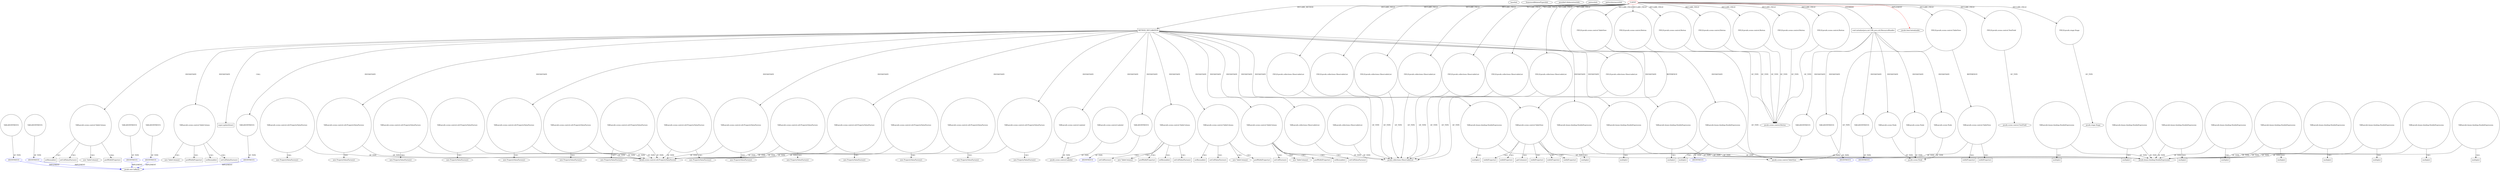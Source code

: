 digraph {
baseInfo[graphId=895,category="pattern",isAnonymous=false,possibleRelation=true]
frameworkRelatedTypesInfo[0="javafx.fxml.Initializable"]
possibleCollaborationsInfo[0="895~INSTANTIATION-~javafx.fxml.Initializable ~javafx.util.Callback ~false~true",1="895~INSTANTIATION-~javafx.fxml.Initializable ~javafx.util.Callback ~false~true",2="895~INSTANTIATION-CLIENT_METHOD_DECLARATION-~javafx.fxml.Initializable ~javafx.util.Callback ~false~true",3="895~INSTANTIATION-~javafx.fxml.Initializable ~javafx.util.Callback ~false~true",4="895~INSTANTIATION-~javafx.fxml.Initializable ~javafx.util.Callback ~false~true"]
patternInfo[frequency=2.0,patternRootClient=0]
patternInstancesInfo[0="bianconejo-CEFX~/bianconejo-CEFX/CEFX-master/src/cefx/CEPrincipalController.java~CEPrincipalController~2114",1="bianconejo-CEFX~/bianconejo-CEFX/CEFX-master/src/cefx/CECommandeController.java~CECommandeController~2084"]
508[label="javafx.util.Callback",vertexType="FRAMEWORK_INTERFACE_TYPE",isFrameworkType=false]
738[label="ANONYMOUS",vertexType="REFERENCE_ANONYMOUS_DECLARATION",isFrameworkType=false,color=blue]
1039[label="ANONYMOUS",vertexType="REFERENCE_ANONYMOUS_DECLARATION",isFrameworkType=false,color=blue]
1330[label="ANONYMOUS",vertexType="REFERENCE_ANONYMOUS_DECLARATION",isFrameworkType=false,color=blue]
530[label="ANONYMOUS",vertexType="REFERENCE_ANONYMOUS_DECLARATION",isFrameworkType=false,color=blue]
1121[label="ANONYMOUS",vertexType="REFERENCE_ANONYMOUS_DECLARATION",isFrameworkType=false,color=blue]
1329[label="VAR:ANONYMOUS",vertexType="VARIABLE_EXPRESION",isFrameworkType=false,shape=circle]
1120[label="VAR:ANONYMOUS",vertexType="VARIABLE_EXPRESION",isFrameworkType=false,shape=circle]
737[label="VAR:ANONYMOUS",vertexType="VARIABLE_EXPRESION",isFrameworkType=false,shape=circle]
1038[label="VAR:ANONYMOUS",vertexType="VARIABLE_EXPRESION",isFrameworkType=false,shape=circle]
529[label="VAR:ANONYMOUS",vertexType="VARIABLE_EXPRESION",isFrameworkType=false,shape=circle]
1297[label="METHOD_DECLARATION",vertexType="CLIENT_METHOD_DECLARATION",isFrameworkType=false,shape=box]
0[label="CLIENT",vertexType="ROOT_CLIENT_CLASS_DECLARATION",isFrameworkType=false,color=red]
25[label="FIELD:javafx.scene.control.Button",vertexType="FIELD_DECLARATION",isFrameworkType=false,shape=circle]
9[label="FIELD:javafx.scene.control.Button",vertexType="FIELD_DECLARATION",isFrameworkType=false,shape=circle]
13[label="FIELD:javafx.scene.control.Button",vertexType="FIELD_DECLARATION",isFrameworkType=false,shape=circle]
15[label="FIELD:javafx.scene.control.Button",vertexType="FIELD_DECLARATION",isFrameworkType=false,shape=circle]
11[label="FIELD:javafx.scene.control.Button",vertexType="FIELD_DECLARATION",isFrameworkType=false,shape=circle]
19[label="FIELD:javafx.scene.control.Button",vertexType="FIELD_DECLARATION",isFrameworkType=false,shape=circle]
55[label="FIELD:javafx.collections.ObservableList",vertexType="FIELD_DECLARATION",isFrameworkType=false,shape=circle]
5[label="javafx.collections.ObservableList",vertexType="FRAMEWORK_INTERFACE_TYPE",isFrameworkType=false]
27[label="FIELD:javafx.collections.ObservableList",vertexType="FIELD_DECLARATION",isFrameworkType=false,shape=circle]
49[label="FIELD:javafx.collections.ObservableList",vertexType="FIELD_DECLARATION",isFrameworkType=false,shape=circle]
57[label="FIELD:javafx.collections.ObservableList",vertexType="FIELD_DECLARATION",isFrameworkType=false,shape=circle]
53[label="FIELD:javafx.collections.ObservableList",vertexType="FIELD_DECLARATION",isFrameworkType=false,shape=circle]
59[label="FIELD:javafx.collections.ObservableList",vertexType="FIELD_DECLARATION",isFrameworkType=false,shape=circle]
35[label="FIELD:javafx.collections.ObservableList",vertexType="FIELD_DECLARATION",isFrameworkType=false,shape=circle]
4[label="FIELD:javafx.collections.ObservableList",vertexType="FIELD_DECLARATION",isFrameworkType=false,shape=circle]
61[label="void initialize(java.net.URL,java.util.ResourceBundle)",vertexType="OVERRIDING_METHOD_DECLARATION",isFrameworkType=false,shape=box]
51[label="FIELD:javafx.scene.control.TextField",vertexType="FIELD_DECLARATION",isFrameworkType=false,shape=circle]
1322[label="VAR:javafx.scene.control.cell.PropertyValueFactory",vertexType="VARIABLE_EXPRESION",isFrameworkType=false,shape=circle]
1321[label="new PropertyValueFactory()",vertexType="CONSTRUCTOR_CALL",isFrameworkType=false]
1598[label="VAR:javafx.scene.control.cell.PropertyValueFactory",vertexType="VARIABLE_EXPRESION",isFrameworkType=false,shape=circle]
1597[label="new PropertyValueFactory()",vertexType="CONSTRUCTOR_CALL",isFrameworkType=false]
1488[label="VAR:javafx.scene.control.cell.PropertyValueFactory",vertexType="VARIABLE_EXPRESION",isFrameworkType=false,shape=circle]
1487[label="new PropertyValueFactory()",vertexType="CONSTRUCTOR_CALL",isFrameworkType=false]
1526[label="VAR:javafx.scene.control.cell.PropertyValueFactory",vertexType="VARIABLE_EXPRESION",isFrameworkType=false,shape=circle]
1525[label="new PropertyValueFactory()",vertexType="CONSTRUCTOR_CALL",isFrameworkType=false]
1418[label="VAR:javafx.scene.control.cell.PropertyValueFactory",vertexType="VARIABLE_EXPRESION",isFrameworkType=false,shape=circle]
1417[label="new PropertyValueFactory()",vertexType="CONSTRUCTOR_CALL",isFrameworkType=false]
66[label="VAR:ANONYMOUS",vertexType="VARIABLE_EXPRESION",isFrameworkType=false,shape=circle]
1443[label="VAR:ANONYMOUS",vertexType="VARIABLE_EXPRESION",isFrameworkType=false,shape=circle]
89[label="VAR:ANONYMOUS",vertexType="VARIABLE_EXPRESION",isFrameworkType=false,shape=circle]
78[label="VAR:ANONYMOUS",vertexType="VARIABLE_EXPRESION",isFrameworkType=false,shape=circle]
1[label="javafx.fxml.Initializable",vertexType="FRAMEWORK_INTERFACE_TYPE",isFrameworkType=false]
52[label="javafx.scene.control.TextField",vertexType="FRAMEWORK_CLASS_TYPE",isFrameworkType=false]
1365[label="VAR:javafx.scene.control.Labeled",vertexType="VARIABLE_EXPRESION",isFrameworkType=false,shape=circle]
43[label="FIELD:javafx.scene.control.TableView",vertexType="FIELD_DECLARATION",isFrameworkType=false,shape=circle]
47[label="FIELD:javafx.scene.control.TableView",vertexType="FIELD_DECLARATION",isFrameworkType=false,shape=circle]
1481[label="VAR:javafx.scene.control.TableColumn",vertexType="VARIABLE_EXPRESION",isFrameworkType=false,shape=circle]
1480[label="new TableColumn()",vertexType="CONSTRUCTOR_CALL",isFrameworkType=false]
1701[label="prefWidthProperty()",vertexType="INSIDE_CALL",isFrameworkType=false,shape=box]
1371[label="VAR:javafx.scene.control.TableColumn",vertexType="VARIABLE_EXPRESION",isFrameworkType=false,shape=circle]
1370[label="new TableColumn()",vertexType="CONSTRUCTOR_CALL",isFrameworkType=false]
1681[label="prefWidthProperty()",vertexType="INSIDE_CALL",isFrameworkType=false,shape=box]
1591[label="VAR:javafx.scene.control.TableColumn",vertexType="VARIABLE_EXPRESION",isFrameworkType=false,shape=circle]
1590[label="new TableColumn()",vertexType="CONSTRUCTOR_CALL",isFrameworkType=false]
1721[label="prefWidthProperty()",vertexType="INSIDE_CALL",isFrameworkType=false,shape=box]
1317[label="VAR:javafx.scene.control.TableColumn",vertexType="VARIABLE_EXPRESION",isFrameworkType=false,shape=circle]
1316[label="new TableColumn()",vertexType="CONSTRUCTOR_CALL",isFrameworkType=false]
1691[label="prefWidthProperty()",vertexType="INSIDE_CALL",isFrameworkType=false,shape=box]
1627[label="VAR:javafx.scene.control.TableColumn",vertexType="VARIABLE_EXPRESION",isFrameworkType=false,shape=circle]
1626[label="new TableColumn()",vertexType="CONSTRUCTOR_CALL",isFrameworkType=false]
1731[label="prefWidthProperty()",vertexType="INSIDE_CALL",isFrameworkType=false,shape=box]
1336[label="super.updateItem()",vertexType="SUPER_CALL",isFrameworkType=false,shape=box]
1484[label="setResizable()",vertexType="INSIDE_CALL",isFrameworkType=false,shape=box]
1374[label="setResizable()",vertexType="INSIDE_CALL",isFrameworkType=false,shape=box]
1630[label="setResizable()",vertexType="INSIDE_CALL",isFrameworkType=false,shape=box]
1594[label="setResizable()",vertexType="INSIDE_CALL",isFrameworkType=false,shape=box]
1325[label="setResizable()",vertexType="INSIDE_CALL",isFrameworkType=false,shape=box]
413[label="javafx.scene.control.cell.PropertyValueFactory",vertexType="FRAMEWORK_CLASS_TYPE",isFrameworkType=false]
1115[label="VAR:javafx.scene.control.cell.PropertyValueFactory",vertexType="VARIABLE_EXPRESION",isFrameworkType=false,shape=circle]
1114[label="new PropertyValueFactory()",vertexType="CONSTRUCTOR_CALL",isFrameworkType=false]
781[label="VAR:javafx.scene.control.cell.PropertyValueFactory",vertexType="VARIABLE_EXPRESION",isFrameworkType=false,shape=circle]
780[label="new PropertyValueFactory()",vertexType="CONSTRUCTOR_CALL",isFrameworkType=false]
412[label="VAR:javafx.scene.control.cell.PropertyValueFactory",vertexType="VARIABLE_EXPRESION",isFrameworkType=false,shape=circle]
411[label="new PropertyValueFactory()",vertexType="CONSTRUCTOR_CALL",isFrameworkType=false]
863[label="VAR:javafx.scene.control.cell.PropertyValueFactory",vertexType="VARIABLE_EXPRESION",isFrameworkType=false,shape=circle]
862[label="new PropertyValueFactory()",vertexType="CONSTRUCTOR_CALL",isFrameworkType=false]
574[label="VAR:javafx.scene.control.cell.PropertyValueFactory",vertexType="VARIABLE_EXPRESION",isFrameworkType=false,shape=circle]
573[label="new PropertyValueFactory()",vertexType="CONSTRUCTOR_CALL",isFrameworkType=false]
827[label="VAR:javafx.scene.control.cell.PropertyValueFactory",vertexType="VARIABLE_EXPRESION",isFrameworkType=false,shape=circle]
826[label="new PropertyValueFactory()",vertexType="CONSTRUCTOR_CALL",isFrameworkType=false]
458[label="VAR:javafx.scene.control.cell.PropertyValueFactory",vertexType="VARIABLE_EXPRESION",isFrameworkType=false,shape=circle]
457[label="new PropertyValueFactory()",vertexType="CONSTRUCTOR_CALL",isFrameworkType=false]
965[label="VAR:javafx.scene.control.cell.PropertyValueFactory",vertexType="VARIABLE_EXPRESION",isFrameworkType=false,shape=circle]
964[label="new PropertyValueFactory()",vertexType="CONSTRUCTOR_CALL",isFrameworkType=false]
494[label="VAR:javafx.scene.control.cell.PropertyValueFactory",vertexType="VARIABLE_EXPRESION",isFrameworkType=false,shape=circle]
493[label="new PropertyValueFactory()",vertexType="CONSTRUCTOR_CALL",isFrameworkType=false]
602[label="VAR:javafx.collections.ObservableList",vertexType="VARIABLE_EXPRESION",isFrameworkType=false,shape=circle]
1662[label="VAR:javafx.collections.ObservableList",vertexType="VARIABLE_EXPRESION",isFrameworkType=false,shape=circle]
90[label="ANONYMOUS",vertexType="REFERENCE_ANONYMOUS_DECLARATION",isFrameworkType=false,color=blue]
1444[label="ANONYMOUS",vertexType="REFERENCE_ANONYMOUS_DECLARATION",isFrameworkType=false,color=blue]
67[label="ANONYMOUS",vertexType="REFERENCE_ANONYMOUS_DECLARATION",isFrameworkType=false,color=blue]
79[label="ANONYMOUS",vertexType="REFERENCE_ANONYMOUS_DECLARATION",isFrameworkType=false,color=blue]
44[label="javafx.scene.control.TableView",vertexType="FRAMEWORK_CLASS_TYPE",isFrameworkType=false]
1632[label="setCellValueFactory()",vertexType="INSIDE_CALL",isFrameworkType=false,shape=box]
1376[label="setCellValueFactory()",vertexType="INSIDE_CALL",isFrameworkType=false,shape=box]
1596[label="setCellValueFactory()",vertexType="INSIDE_CALL",isFrameworkType=false,shape=box]
1486[label="setCellValueFactory()",vertexType="INSIDE_CALL",isFrameworkType=false,shape=box]
1320[label="setCellValueFactory()",vertexType="INSIDE_CALL",isFrameworkType=false,shape=box]
1692[label="VAR:javafx.beans.binding.DoubleExpression",vertexType="VARIABLE_EXPRESION",isFrameworkType=false,shape=circle]
1693[label="multiply()",vertexType="INSIDE_CALL",isFrameworkType=false,shape=box]
619[label="javafx.beans.binding.DoubleExpression",vertexType="FRAMEWORK_CLASS_TYPE",isFrameworkType=false]
1672[label="VAR:javafx.beans.binding.DoubleExpression",vertexType="VARIABLE_EXPRESION",isFrameworkType=false,shape=circle]
1673[label="multiply()",vertexType="INSIDE_CALL",isFrameworkType=false,shape=box]
1264[label="VAR:javafx.beans.binding.DoubleExpression",vertexType="VARIABLE_EXPRESION",isFrameworkType=false,shape=circle]
1265[label="multiply()",vertexType="INSIDE_CALL",isFrameworkType=false,shape=box]
1722[label="VAR:javafx.beans.binding.DoubleExpression",vertexType="VARIABLE_EXPRESION",isFrameworkType=false,shape=circle]
1723[label="multiply()",vertexType="INSIDE_CALL",isFrameworkType=false,shape=box]
1732[label="VAR:javafx.beans.binding.DoubleExpression",vertexType="VARIABLE_EXPRESION",isFrameworkType=false,shape=circle]
1733[label="multiply()",vertexType="INSIDE_CALL",isFrameworkType=false,shape=box]
1682[label="VAR:javafx.beans.binding.DoubleExpression",vertexType="VARIABLE_EXPRESION",isFrameworkType=false,shape=circle]
1683[label="multiply()",vertexType="INSIDE_CALL",isFrameworkType=false,shape=box]
1276[label="VAR:javafx.beans.binding.DoubleExpression",vertexType="VARIABLE_EXPRESION",isFrameworkType=false,shape=circle]
1277[label="multiply()",vertexType="INSIDE_CALL",isFrameworkType=false,shape=box]
647[label="VAR:javafx.beans.binding.DoubleExpression",vertexType="VARIABLE_EXPRESION",isFrameworkType=false,shape=circle]
648[label="multiply()",vertexType="INSIDE_CALL",isFrameworkType=false,shape=box]
657[label="VAR:javafx.beans.binding.DoubleExpression",vertexType="VARIABLE_EXPRESION",isFrameworkType=false,shape=circle]
658[label="multiply()",vertexType="INSIDE_CALL",isFrameworkType=false,shape=box]
637[label="VAR:javafx.beans.binding.DoubleExpression",vertexType="VARIABLE_EXPRESION",isFrameworkType=false,shape=circle]
638[label="multiply()",vertexType="INSIDE_CALL",isFrameworkType=false,shape=box]
1240[label="VAR:javafx.beans.binding.DoubleExpression",vertexType="VARIABLE_EXPRESION",isFrameworkType=false,shape=circle]
1241[label="multiply()",vertexType="INSIDE_CALL",isFrameworkType=false,shape=box]
1288[label="VAR:javafx.beans.binding.DoubleExpression",vertexType="VARIABLE_EXPRESION",isFrameworkType=false,shape=circle]
1289[label="multiply()",vertexType="INSIDE_CALL",isFrameworkType=false,shape=box]
1252[label="VAR:javafx.beans.binding.DoubleExpression",vertexType="VARIABLE_EXPRESION",isFrameworkType=false,shape=circle]
1253[label="multiply()",vertexType="INSIDE_CALL",isFrameworkType=false,shape=box]
617[label="VAR:javafx.beans.binding.DoubleExpression",vertexType="VARIABLE_EXPRESION",isFrameworkType=false,shape=circle]
618[label="multiply()",vertexType="INSIDE_CALL",isFrameworkType=false,shape=box]
41[label="FIELD:javafx.stage.Stage",vertexType="FIELD_DECLARATION",isFrameworkType=false,shape=circle]
42[label="javafx.stage.Stage",vertexType="FRAMEWORK_CLASS_TYPE",isFrameworkType=false]
10[label="javafx.scene.control.Button",vertexType="FRAMEWORK_CLASS_TYPE",isFrameworkType=false]
85[label="VAR:javafx.scene.Node",vertexType="VARIABLE_EXPRESION",isFrameworkType=false,shape=circle]
64[label="javafx.scene.Node",vertexType="FRAMEWORK_CLASS_TYPE",isFrameworkType=false]
74[label="VAR:javafx.scene.Node",vertexType="VARIABLE_EXPRESION",isFrameworkType=false,shape=circle]
62[label="VAR:javafx.scene.Node",vertexType="VARIABLE_EXPRESION",isFrameworkType=false,shape=circle]
1601[label="setCellFactory()",vertexType="INSIDE_CALL",isFrameworkType=false,shape=box]
1491[label="setCellFactory()",vertexType="INSIDE_CALL",isFrameworkType=false,shape=box]
523[label="javafx.scene.control.Labeled",vertexType="FRAMEWORK_CLASS_TYPE",isFrameworkType=false]
521[label="VAR:javafx.scene.control.Labeled",vertexType="VARIABLE_EXPRESION",isFrameworkType=false,shape=circle]
1304[label="VAR:javafx.scene.control.TableView",vertexType="VARIABLE_EXPRESION",isFrameworkType=false,shape=circle]
1716[label="widthProperty()",vertexType="INSIDE_CALL",isFrameworkType=false,shape=box]
1706[label="widthProperty()",vertexType="INSIDE_CALL",isFrameworkType=false,shape=box]
1746[label="widthProperty()",vertexType="INSIDE_CALL",isFrameworkType=false,shape=box]
1736[label="widthProperty()",vertexType="INSIDE_CALL",isFrameworkType=false,shape=box]
1696[label="widthProperty()",vertexType="INSIDE_CALL",isFrameworkType=false,shape=box]
1666[label="getColumns()",vertexType="INSIDE_CALL",isFrameworkType=false,shape=box]
552[label="VAR:javafx.scene.control.TableView",vertexType="VARIABLE_EXPRESION",isFrameworkType=false,shape=circle]
661[label="widthProperty()",vertexType="INSIDE_CALL",isFrameworkType=false,shape=box]
611[label="widthProperty()",vertexType="INSIDE_CALL",isFrameworkType=false,shape=box]
1591->1721[label="CALL"]
1598->1597[label="CALL"]
552->44[label="OF_TYPE"]
1304->1706[label="CALL"]
0->15[label="DECLARE_FIELD"]
0->27[label="DECLARE_FIELD"]
11->10[label="OF_TYPE"]
1304->1696[label="CALL"]
1297->1304[label="INSTANTIATE"]
89->90[label="OF_TYPE"]
1297->1365[label="INSTANTIATE"]
1481->1491[label="CALL"]
0->4[label="DECLARE_FIELD"]
1672->619[label="OF_TYPE"]
61->66[label="INSTANTIATE"]
1317->1325[label="CALL"]
1627->1632[label="CALL"]
1304->1736[label="CALL"]
78->79[label="OF_TYPE"]
1317->1316[label="CALL"]
1304->1746[label="CALL"]
1297->1488[label="INSTANTIATE"]
0->47[label="DECLARE_FIELD"]
35->5[label="OF_TYPE"]
1371->1376[label="CALL"]
1591->1596[label="CALL"]
1276->1277[label="CALL"]
61->85[label="INSTANTIATE"]
574->573[label="CALL"]
1297->1329[label="INSTANTIATE"]
781->413[label="OF_TYPE"]
1297->1322[label="INSTANTIATE"]
1297->1418[label="INSTANTIATE"]
1418->413[label="OF_TYPE"]
1627->1630[label="CALL"]
1038->1039[label="OF_TYPE"]
47->44[label="OF_TYPE"]
0->19[label="DECLARE_FIELD"]
0->25[label="DECLARE_FIELD"]
1297->1481[label="INSTANTIATE"]
61->74[label="INSTANTIATE"]
27->5[label="OF_TYPE"]
1297->1371[label="INSTANTIATE"]
1481->1484[label="CALL"]
617->619[label="OF_TYPE"]
51->52[label="OF_TYPE"]
1288->619[label="OF_TYPE"]
1304->44[label="OF_TYPE"]
1722->1723[label="CALL"]
1672->1673[label="CALL"]
1481->1486[label="CALL"]
1264->1265[label="CALL"]
1297->1672[label="INSTANTIATE"]
647->619[label="OF_TYPE"]
1297->1627[label="INSTANTIATE"]
1297->1732[label="INSTANTIATE"]
552->661[label="CALL"]
1598->413[label="OF_TYPE"]
1297->1591[label="INSTANTIATE"]
1297->1722[label="INSTANTIATE"]
1240->619[label="OF_TYPE"]
25->10[label="OF_TYPE"]
1418->1417[label="CALL"]
9->10[label="OF_TYPE"]
57->5[label="OF_TYPE"]
494->413[label="OF_TYPE"]
1264->619[label="OF_TYPE"]
617->618[label="CALL"]
1276->619[label="OF_TYPE"]
863->862[label="CALL"]
637->619[label="OF_TYPE"]
0->59[label="DECLARE_FIELD"]
4->5[label="OF_TYPE"]
1288->1289[label="CALL"]
1304->1666[label="CALL"]
43->44[label="OF_TYPE"]
1371->1681[label="CALL"]
0->9[label="DECLARE_FIELD"]
521->523[label="OF_TYPE"]
1121->508[label="IMPLEMENT",color=blue]
0->53[label="DECLARE_FIELD"]
1297->1317[label="INSTANTIATE"]
1322->413[label="OF_TYPE"]
1488->413[label="OF_TYPE"]
1692->1693[label="CALL"]
0->55[label="DECLARE_FIELD"]
1526->413[label="OF_TYPE"]
0->1[label="IMPLEMENT",color=red]
637->638[label="CALL"]
61->62[label="INSTANTIATE"]
965->413[label="OF_TYPE"]
59->5[label="OF_TYPE"]
738->508[label="IMPLEMENT",color=blue]
0->51[label="DECLARE_FIELD"]
53->5[label="OF_TYPE"]
0->49[label="DECLARE_FIELD"]
0->11[label="DECLARE_FIELD"]
49->5[label="OF_TYPE"]
494->493[label="CALL"]
0->43[label="DECLARE_FIELD"]
15->10[label="OF_TYPE"]
0->41[label="DECLARE_FIELD"]
0->13[label="DECLARE_FIELD"]
529->530[label="OF_TYPE"]
1591->1594[label="CALL"]
1115->1114[label="CALL"]
1322->1321[label="CALL"]
1722->619[label="OF_TYPE"]
85->64[label="OF_TYPE"]
19->10[label="OF_TYPE"]
1526->1525[label="CALL"]
781->780[label="CALL"]
74->64[label="OF_TYPE"]
0->35[label="DECLARE_FIELD"]
1329->1330[label="OF_TYPE"]
1662->5[label="OF_TYPE"]
1297->1526[label="INSTANTIATE"]
55->5[label="OF_TYPE"]
1039->508[label="IMPLEMENT",color=blue]
412->413[label="OF_TYPE"]
863->413[label="OF_TYPE"]
1317->1320[label="CALL"]
1330->508[label="IMPLEMENT",color=blue]
47->552[label="REFERENCE"]
1297->1336[label="CALL"]
1297->1598[label="INSTANTIATE"]
1240->1241[label="CALL"]
1120->1121[label="OF_TYPE"]
1252->1253[label="CALL"]
412->411[label="CALL"]
965->964[label="CALL"]
1443->1444[label="OF_TYPE"]
1297->1692[label="INSTANTIATE"]
1317->1691[label="CALL"]
1115->413[label="OF_TYPE"]
574->413[label="OF_TYPE"]
1297->1682[label="INSTANTIATE"]
41->42[label="OF_TYPE"]
458->457[label="CALL"]
1488->1487[label="CALL"]
1682->619[label="OF_TYPE"]
1297->1443[label="INSTANTIATE"]
602->5[label="OF_TYPE"]
827->413[label="OF_TYPE"]
13->10[label="OF_TYPE"]
1591->1601[label="CALL"]
43->1304[label="REFERENCE"]
657->619[label="OF_TYPE"]
0->1297[label="DECLARE_METHOD"]
530->508[label="IMPLEMENT",color=blue]
62->64[label="OF_TYPE"]
0->57[label="DECLARE_FIELD"]
61->78[label="INSTANTIATE"]
61->89[label="INSTANTIATE"]
1732->1733[label="CALL"]
657->658[label="CALL"]
1692->619[label="OF_TYPE"]
1481->1480[label="CALL"]
1304->1716[label="CALL"]
1371->1370[label="CALL"]
458->413[label="OF_TYPE"]
1627->1731[label="CALL"]
0->61[label="OVERRIDE"]
1591->1590[label="CALL"]
1627->1626[label="CALL"]
737->738[label="OF_TYPE"]
1682->1683[label="CALL"]
1297->1662[label="INSTANTIATE"]
1371->1374[label="CALL"]
1481->1701[label="CALL"]
66->67[label="OF_TYPE"]
647->648[label="CALL"]
1365->523[label="OF_TYPE"]
827->826[label="CALL"]
1252->619[label="OF_TYPE"]
552->611[label="CALL"]
1732->619[label="OF_TYPE"]
}
